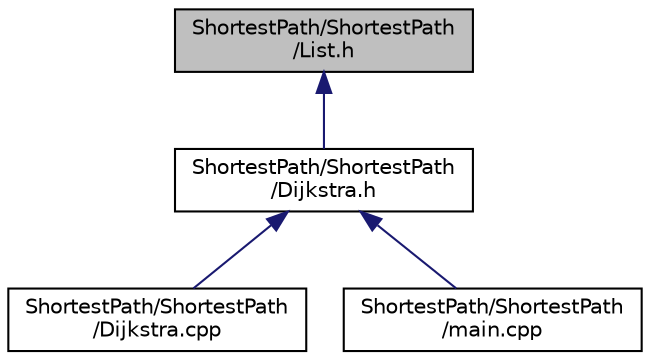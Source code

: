 digraph "ShortestPath/ShortestPath/List.h"
{
  edge [fontname="Helvetica",fontsize="10",labelfontname="Helvetica",labelfontsize="10"];
  node [fontname="Helvetica",fontsize="10",shape=record];
  Node1 [label="ShortestPath/ShortestPath\l/List.h",height=0.2,width=0.4,color="black", fillcolor="grey75", style="filled", fontcolor="black"];
  Node1 -> Node2 [dir="back",color="midnightblue",fontsize="10",style="solid"];
  Node2 [label="ShortestPath/ShortestPath\l/Dijkstra.h",height=0.2,width=0.4,color="black", fillcolor="white", style="filled",URL="$_dijkstra_8h.html"];
  Node2 -> Node3 [dir="back",color="midnightblue",fontsize="10",style="solid"];
  Node3 [label="ShortestPath/ShortestPath\l/Dijkstra.cpp",height=0.2,width=0.4,color="black", fillcolor="white", style="filled",URL="$_dijkstra_8cpp.html"];
  Node2 -> Node4 [dir="back",color="midnightblue",fontsize="10",style="solid"];
  Node4 [label="ShortestPath/ShortestPath\l/main.cpp",height=0.2,width=0.4,color="black", fillcolor="white", style="filled",URL="$_shortest_path_2_shortest_path_2main_8cpp.html"];
}
